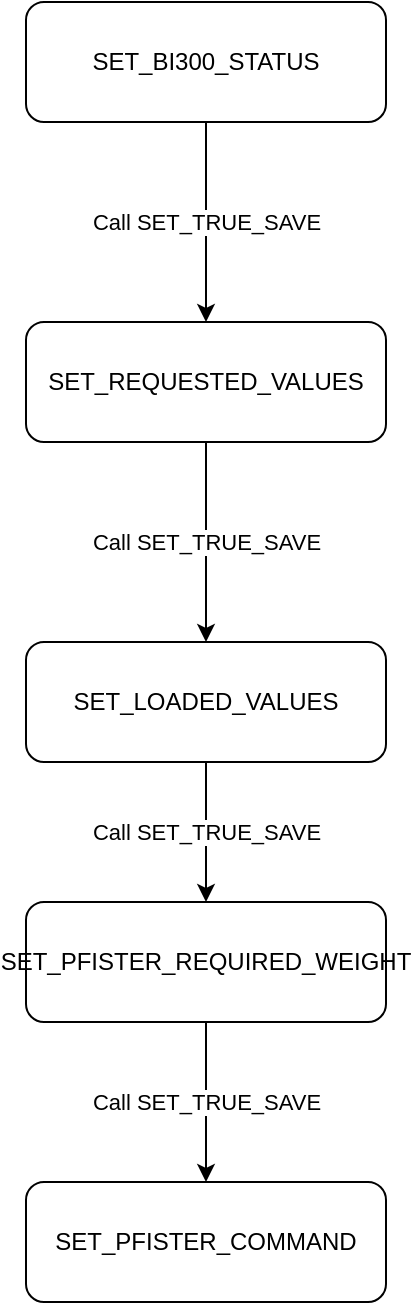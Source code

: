 <mxfile version="24.3.1" type="github">
  <diagram id="51jN4Lj74fvGFCny7SQK" name="Page-1">
    <mxGraphModel dx="1434" dy="786" grid="1" gridSize="10" guides="1" tooltips="1" connect="1" arrows="1" fold="1" page="1" pageScale="1" pageWidth="827" pageHeight="1169" math="0" shadow="0">
      <root>
        <mxCell id="0" />
        <mxCell id="1" parent="0" />
        <mxCell id="2" value="SET_BI300_STATUS" style="rounded=1;whiteSpace=wrap;html=1;" parent="1" vertex="1">
          <mxGeometry x="20" y="30" width="180" height="60" as="geometry" />
        </mxCell>
        <mxCell id="3" value="SET_REQUESTED_VALUES" style="rounded=1;whiteSpace=wrap;html=1;" parent="1" vertex="1">
          <mxGeometry x="20" y="190" width="180" height="60" as="geometry" />
        </mxCell>
        <mxCell id="4" value="SET_LOADED_VALUES" style="rounded=1;whiteSpace=wrap;html=1;" parent="1" vertex="1">
          <mxGeometry x="20" y="350" width="180" height="60" as="geometry" />
        </mxCell>
        <mxCell id="5" value="SET_PFISTER_REQUIRED_WEIGHT" style="rounded=1;whiteSpace=wrap;html=1;" parent="1" vertex="1">
          <mxGeometry x="20" y="480" width="180" height="60" as="geometry" />
        </mxCell>
        <mxCell id="6" value="SET_PFISTER_COMMAND" style="rounded=1;whiteSpace=wrap;html=1;" parent="1" vertex="1">
          <mxGeometry x="20" y="620" width="180" height="60" as="geometry" />
        </mxCell>
        <mxCell id="7" value="Call SET_TRUE_SAVE" style="edgeStyle=orthogonalEdgeStyle;rounded=0;orthogonalLoop=1;jettySize=auto;html=1;exitX=0.5;exitY=1;entryX=0.5;entryY=0;" parent="1" source="2" target="3" edge="1">
          <mxGeometry relative="1" as="geometry" />
        </mxCell>
        <mxCell id="8" value="Call SET_TRUE_SAVE" style="edgeStyle=orthogonalEdgeStyle;rounded=0;orthogonalLoop=1;jettySize=auto;html=1;exitX=0.5;exitY=1;entryX=0.5;entryY=0;" parent="1" source="3" target="4" edge="1">
          <mxGeometry relative="1" as="geometry" />
        </mxCell>
        <mxCell id="9" value="Call SET_TRUE_SAVE" style="edgeStyle=orthogonalEdgeStyle;rounded=0;orthogonalLoop=1;jettySize=auto;html=1;exitX=0.5;exitY=1;entryX=0.5;entryY=0;" parent="1" source="4" target="5" edge="1">
          <mxGeometry relative="1" as="geometry" />
        </mxCell>
        <mxCell id="10" value="Call SET_TRUE_SAVE" style="edgeStyle=orthogonalEdgeStyle;rounded=0;orthogonalLoop=1;jettySize=auto;html=1;exitX=0.5;exitY=1;entryX=0.5;entryY=0;" parent="1" source="5" target="6" edge="1">
          <mxGeometry relative="1" as="geometry" />
        </mxCell>
      </root>
    </mxGraphModel>
  </diagram>
</mxfile>

